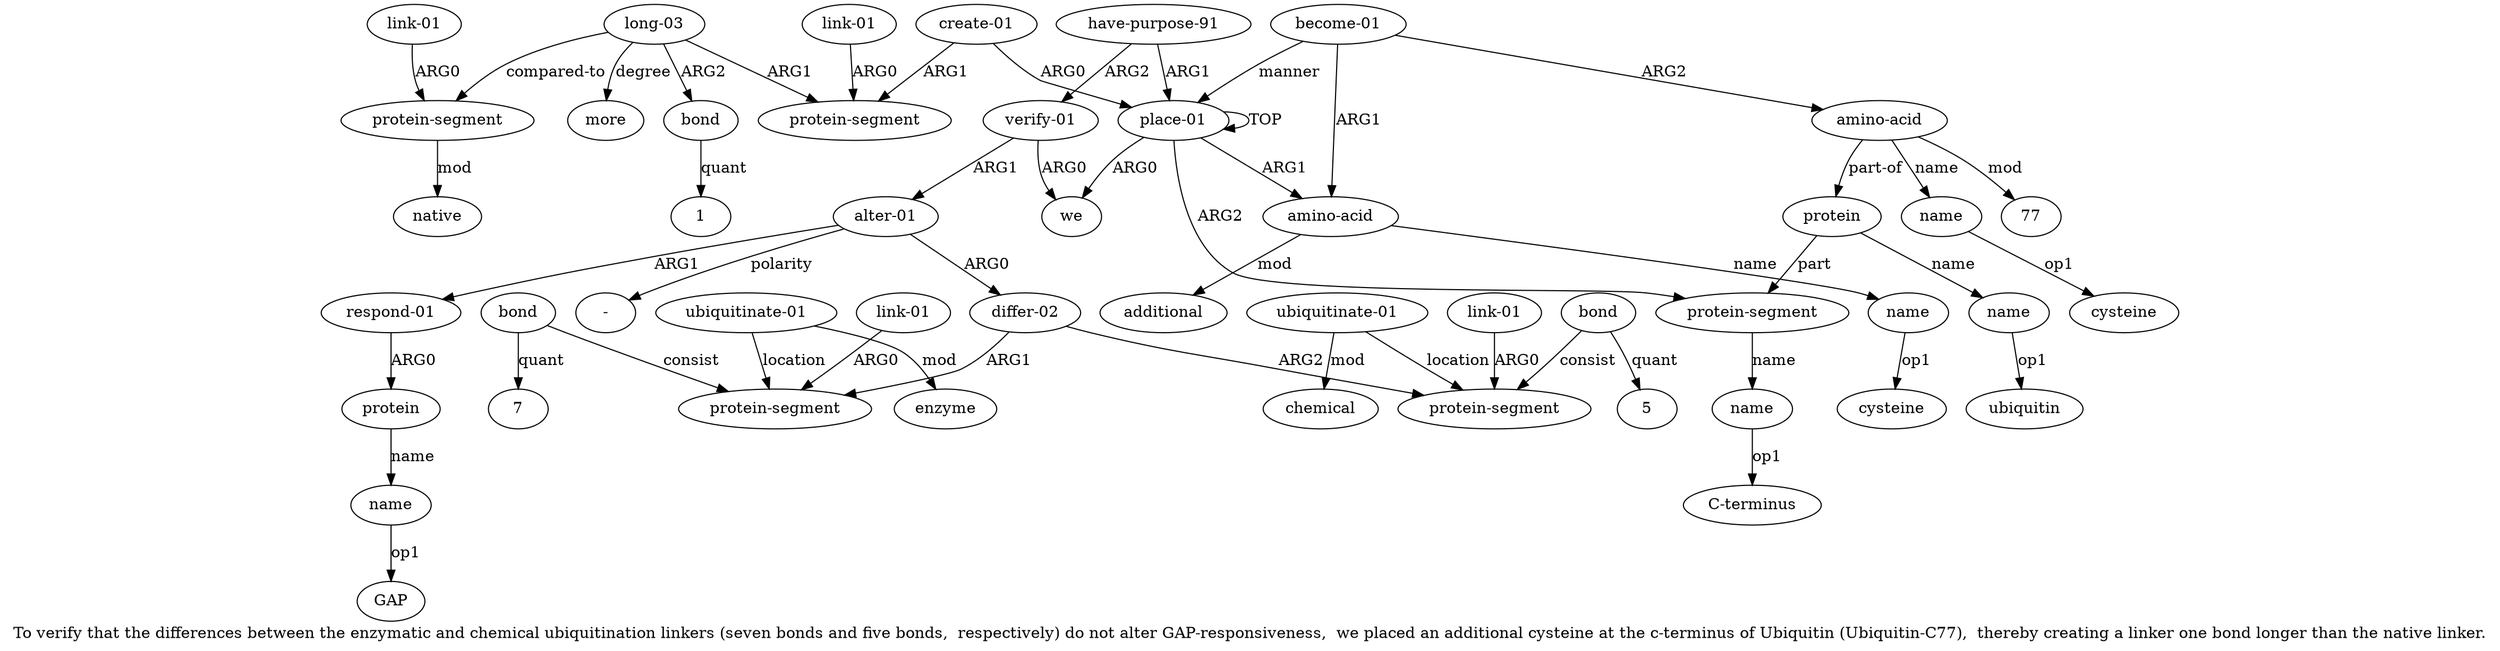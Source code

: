 digraph  {
	graph [label="To verify that the differences between the enzymatic and chemical ubiquitination linkers (seven bonds and five bonds,  respectively) \
do not alter GAP-responsiveness,  we placed an additional cysteine at the c-terminus of Ubiquitin (Ubiquitin-C77),  thereby creating \
a linker one bond longer than the native linker."];
	node [label="\N"];
	a20	 [color=black,
		gold_ind=20,
		gold_label="link-01",
		label="link-01",
		test_ind=20,
		test_label="link-01"];
	a13	 [color=black,
		gold_ind=13,
		gold_label="protein-segment",
		label="protein-segment",
		test_ind=13,
		test_label="protein-segment"];
	a20 -> a13 [key=0,
	color=black,
	gold_label=ARG0,
	label=ARG0,
	test_label=ARG0];
a21 [color=black,
	gold_ind=21,
	gold_label="have-purpose-91",
	label="have-purpose-91",
	test_ind=21,
	test_label="have-purpose-91"];
a22 [color=black,
	gold_ind=22,
	gold_label="verify-01",
	label="verify-01",
	test_ind=22,
	test_label="verify-01"];
a21 -> a22 [key=0,
color=black,
gold_label=ARG2,
label=ARG2,
test_label=ARG2];
a0 [color=black,
gold_ind=0,
gold_label="place-01",
label="place-01",
test_ind=0,
test_label="place-01"];
a21 -> a0 [key=0,
color=black,
gold_label=ARG1,
label=ARG1,
test_label=ARG1];
a23 [color=black,
gold_ind=23,
gold_label="alter-01",
label="alter-01",
test_ind=23,
test_label="alter-01"];
a22 -> a23 [key=0,
color=black,
gold_label=ARG1,
label=ARG1,
test_label=ARG1];
a1 [color=black,
gold_ind=1,
gold_label=we,
label=we,
test_ind=1,
test_label=we];
a22 -> a1 [key=0,
color=black,
gold_label=ARG0,
label=ARG0,
test_label=ARG0];
a24 [color=black,
gold_ind=24,
gold_label="differ-02",
label="differ-02",
test_ind=24,
test_label="differ-02"];
a23 -> a24 [key=0,
color=black,
gold_label=ARG0,
label=ARG0,
test_label=ARG0];
a35 [color=black,
gold_ind=35,
gold_label="respond-01",
label="respond-01",
test_ind=35,
test_label="respond-01"];
a23 -> a35 [key=0,
color=black,
gold_label=ARG1,
label=ARG1,
test_label=ARG1];
"a23 -" [color=black,
gold_ind=-1,
gold_label="-",
label="-",
test_ind=-1,
test_label="-"];
a23 -> "a23 -" [key=0,
color=black,
gold_label=polarity,
label=polarity,
test_label=polarity];
a25 [color=black,
gold_ind=25,
gold_label="protein-segment",
label="protein-segment",
test_ind=25,
test_label="protein-segment"];
a24 -> a25 [key=0,
color=black,
gold_label=ARG1,
label=ARG1,
test_label=ARG1];
a30 [color=black,
gold_ind=30,
gold_label="protein-segment",
label="protein-segment",
test_ind=30,
test_label="protein-segment"];
a24 -> a30 [key=0,
color=black,
gold_label=ARG2,
label=ARG2,
test_label=ARG2];
a26 [color=black,
gold_ind=26,
gold_label=bond,
label=bond,
test_ind=26,
test_label=bond];
a26 -> a25 [key=0,
color=black,
gold_label=consist,
label=consist,
test_label=consist];
"a26 7" [color=black,
gold_ind=-1,
gold_label=7,
label=7,
test_ind=-1,
test_label=7];
a26 -> "a26 7" [key=0,
color=black,
gold_label=quant,
label=quant,
test_label=quant];
a27 [color=black,
gold_ind=27,
gold_label="link-01",
label="link-01",
test_ind=27,
test_label="link-01"];
a27 -> a25 [key=0,
color=black,
gold_label=ARG0,
label=ARG0,
test_label=ARG0];
a28 [color=black,
gold_ind=28,
gold_label="ubiquitinate-01",
label="ubiquitinate-01",
test_ind=28,
test_label="ubiquitinate-01"];
a28 -> a25 [key=0,
color=black,
gold_label=location,
label=location,
test_label=location];
a29 [color=black,
gold_ind=29,
gold_label=enzyme,
label=enzyme,
test_ind=29,
test_label=enzyme];
a28 -> a29 [key=0,
color=black,
gold_label=mod,
label=mod,
test_label=mod];
"a33 5" [color=black,
gold_ind=-1,
gold_label=5,
label=5,
test_ind=-1,
test_label=5];
"a37 GAP" [color=black,
gold_ind=-1,
gold_label=GAP,
label=GAP,
test_ind=-1,
test_label=GAP];
a31 [color=black,
gold_ind=31,
gold_label="ubiquitinate-01",
label="ubiquitinate-01",
test_ind=31,
test_label="ubiquitinate-01"];
a31 -> a30 [key=0,
color=black,
gold_label=location,
label=location,
test_label=location];
a32 [color=black,
gold_ind=32,
gold_label=chemical,
label=chemical,
test_ind=32,
test_label=chemical];
a31 -> a32 [key=0,
color=black,
gold_label=mod,
label=mod,
test_label=mod];
"a15 1" [color=black,
gold_ind=-1,
gold_label=1,
label=1,
test_ind=-1,
test_label=1];
"a6 C-terminus" [color=black,
gold_ind=-1,
gold_label="C-terminus",
label="C-terminus",
test_ind=-1,
test_label="C-terminus"];
"a8 ubiquitin" [color=black,
gold_ind=-1,
gold_label=ubiquitin,
label=ubiquitin,
test_ind=-1,
test_label=ubiquitin];
a37 [color=black,
gold_ind=37,
gold_label=name,
label=name,
test_ind=37,
test_label=name];
a37 -> "a37 GAP" [key=0,
color=black,
gold_label=op1,
label=op1,
test_label=op1];
a36 [color=black,
gold_ind=36,
gold_label=protein,
label=protein,
test_ind=36,
test_label=protein];
a36 -> a37 [key=0,
color=black,
gold_label=name,
label=name,
test_label=name];
a33 [color=black,
gold_ind=33,
gold_label=bond,
label=bond,
test_ind=33,
test_label=bond];
a33 -> "a33 5" [key=0,
color=black,
gold_label=quant,
label=quant,
test_label=quant];
a33 -> a30 [key=0,
color=black,
gold_label=consist,
label=consist,
test_label=consist];
a35 -> a36 [key=0,
color=black,
gold_label=ARG0,
label=ARG0,
test_label=ARG0];
a34 [color=black,
gold_ind=34,
gold_label="link-01",
label="link-01",
test_ind=34,
test_label="link-01"];
a34 -> a30 [key=0,
color=black,
gold_label=ARG0,
label=ARG0,
test_label=ARG0];
"a11 cysteine" [color=black,
gold_ind=-1,
gold_label=cysteine,
label=cysteine,
test_ind=-1,
test_label=cysteine];
a15 [color=black,
gold_ind=15,
gold_label=bond,
label=bond,
test_ind=15,
test_label=bond];
a15 -> "a15 1" [key=0,
color=black,
gold_label=quant,
label=quant,
test_label=quant];
a14 [color=black,
gold_ind=14,
gold_label="long-03",
label="long-03",
test_ind=14,
test_label="long-03"];
a14 -> a15 [key=0,
color=black,
gold_label=ARG2,
label=ARG2,
test_label=ARG2];
a17 [color=black,
gold_ind=17,
gold_label="protein-segment",
label="protein-segment",
test_ind=17,
test_label="protein-segment"];
a14 -> a17 [key=0,
color=black,
gold_label="compared-to",
label="compared-to",
test_label="compared-to"];
a16 [color=black,
gold_ind=16,
gold_label=more,
label=more,
test_ind=16,
test_label=more];
a14 -> a16 [key=0,
color=black,
gold_label=degree,
label=degree,
test_label=degree];
a14 -> a13 [key=0,
color=black,
gold_label=ARG1,
label=ARG1,
test_label=ARG1];
a18 [color=black,
gold_ind=18,
gold_label=native,
label=native,
test_ind=18,
test_label=native];
a17 -> a18 [key=0,
color=black,
gold_label=mod,
label=mod,
test_label=mod];
a11 [color=black,
gold_ind=11,
gold_label=name,
label=name,
test_ind=11,
test_label=name];
a11 -> "a11 cysteine" [key=0,
color=black,
gold_label=op1,
label=op1,
test_label=op1];
a10 [color=black,
gold_ind=10,
gold_label="amino-acid",
label="amino-acid",
test_ind=10,
test_label="amino-acid"];
a10 -> a11 [key=0,
color=black,
gold_label=name,
label=name,
test_label=name];
a7 [color=black,
gold_ind=7,
gold_label=protein,
label=protein,
test_ind=7,
test_label=protein];
a10 -> a7 [key=0,
color=black,
gold_label="part-of",
label="part-of",
test_label="part-of"];
"a10 77" [color=black,
gold_ind=-1,
gold_label=77,
label=77,
test_ind=-1,
test_label=77];
a10 -> "a10 77" [key=0,
color=black,
gold_label=mod,
label=mod,
test_label=mod];
a12 [color=black,
gold_ind=12,
gold_label="create-01",
label="create-01",
test_ind=12,
test_label="create-01"];
a12 -> a13 [key=0,
color=black,
gold_label=ARG1,
label=ARG1,
test_label=ARG1];
a12 -> a0 [key=0,
color=black,
gold_label=ARG0,
label=ARG0,
test_label=ARG0];
a19 [color=black,
gold_ind=19,
gold_label="link-01",
label="link-01",
test_ind=19,
test_label="link-01"];
a19 -> a17 [key=0,
color=black,
gold_label=ARG0,
label=ARG0,
test_label=ARG0];
a0 -> a1 [key=0,
color=black,
gold_label=ARG0,
label=ARG0,
test_label=ARG0];
a0 -> a0 [key=0,
color=black,
gold_label=TOP,
label=TOP,
test_label=TOP];
a2 [color=black,
gold_ind=2,
gold_label="amino-acid",
label="amino-acid",
test_ind=2,
test_label="amino-acid"];
a0 -> a2 [key=0,
color=black,
gold_label=ARG1,
label=ARG1,
test_label=ARG1];
a5 [color=black,
gold_ind=5,
gold_label="protein-segment",
label="protein-segment",
test_ind=5,
test_label="protein-segment"];
a0 -> a5 [key=0,
color=black,
gold_label=ARG2,
label=ARG2,
test_label=ARG2];
a3 [color=black,
gold_ind=3,
gold_label=name,
label=name,
test_ind=3,
test_label=name];
"a3 cysteine" [color=black,
gold_ind=-1,
gold_label=cysteine,
label=cysteine,
test_ind=-1,
test_label=cysteine];
a3 -> "a3 cysteine" [key=0,
color=black,
gold_label=op1,
label=op1,
test_label=op1];
a2 -> a3 [key=0,
color=black,
gold_label=name,
label=name,
test_label=name];
a4 [color=black,
gold_ind=4,
gold_label=additional,
label=additional,
test_ind=4,
test_label=additional];
a2 -> a4 [key=0,
color=black,
gold_label=mod,
label=mod,
test_label=mod];
a6 [color=black,
gold_ind=6,
gold_label=name,
label=name,
test_ind=6,
test_label=name];
a5 -> a6 [key=0,
color=black,
gold_label=name,
label=name,
test_label=name];
a7 -> a5 [key=0,
color=black,
gold_label=part,
label=part,
test_label=part];
a8 [color=black,
gold_ind=8,
gold_label=name,
label=name,
test_ind=8,
test_label=name];
a7 -> a8 [key=0,
color=black,
gold_label=name,
label=name,
test_label=name];
a6 -> "a6 C-terminus" [key=0,
color=black,
gold_label=op1,
label=op1,
test_label=op1];
a9 [color=black,
gold_ind=9,
gold_label="become-01",
label="become-01",
test_ind=9,
test_label="become-01"];
a9 -> a10 [key=0,
color=black,
gold_label=ARG2,
label=ARG2,
test_label=ARG2];
a9 -> a0 [key=0,
color=black,
gold_label=manner,
label=manner,
test_label=manner];
a9 -> a2 [key=0,
color=black,
gold_label=ARG1,
label=ARG1,
test_label=ARG1];
a8 -> "a8 ubiquitin" [key=0,
color=black,
gold_label=op1,
label=op1,
test_label=op1];
}
